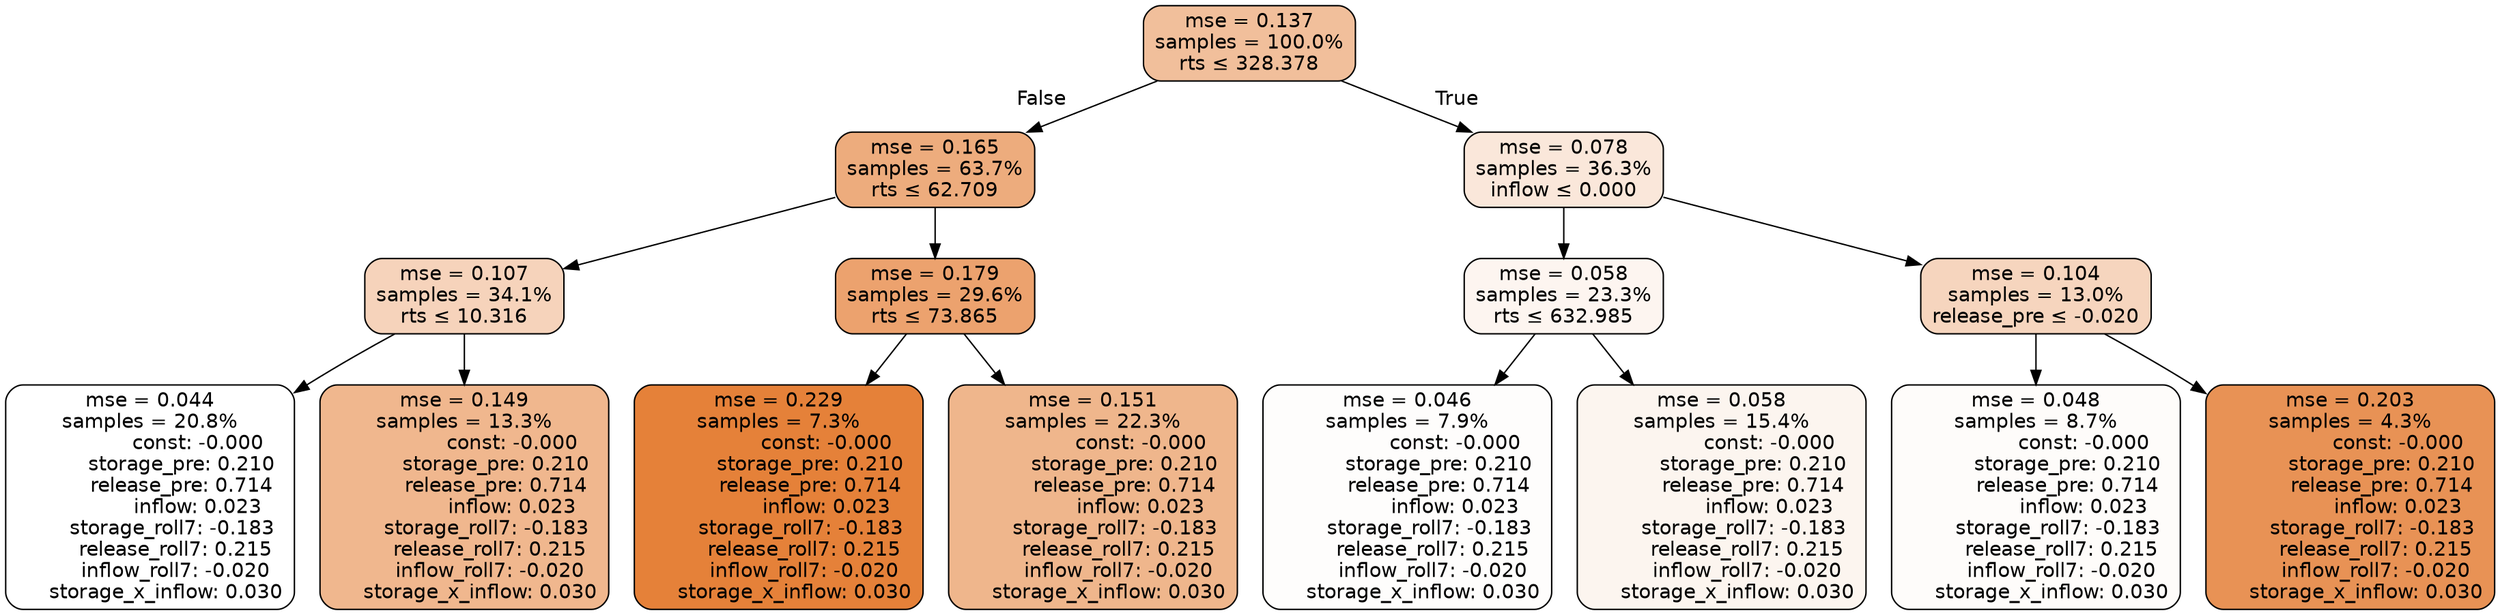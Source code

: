 digraph tree {
node [shape=rectangle, style="filled, rounded", color="black", fontname=helvetica] ;
edge [fontname=helvetica] ;
	"0" [label="mse = 0.137
samples = 100.0%
rts &le; 328.378", fillcolor="#f1bf9b"]
	"1" [label="mse = 0.165
samples = 63.7%
rts &le; 62.709", fillcolor="#edac7d"]
	"2" [label="mse = 0.107
samples = 34.1%
rts &le; 10.316", fillcolor="#f6d3bb"]
	"3" [label="mse = 0.044
samples = 20.8%
               const: -0.000
          storage_pre: 0.210
          release_pre: 0.714
               inflow: 0.023
       storage_roll7: -0.183
        release_roll7: 0.215
        inflow_roll7: -0.020
     storage_x_inflow: 0.030", fillcolor="#ffffff"]
	"4" [label="mse = 0.149
samples = 13.3%
               const: -0.000
          storage_pre: 0.210
          release_pre: 0.714
               inflow: 0.023
       storage_roll7: -0.183
        release_roll7: 0.215
        inflow_roll7: -0.020
     storage_x_inflow: 0.030", fillcolor="#f0b78e"]
	"5" [label="mse = 0.179
samples = 29.6%
rts &le; 73.865", fillcolor="#eca26e"]
	"6" [label="mse = 0.229
samples = 7.3%
               const: -0.000
          storage_pre: 0.210
          release_pre: 0.714
               inflow: 0.023
       storage_roll7: -0.183
        release_roll7: 0.215
        inflow_roll7: -0.020
     storage_x_inflow: 0.030", fillcolor="#e58139"]
	"7" [label="mse = 0.151
samples = 22.3%
               const: -0.000
          storage_pre: 0.210
          release_pre: 0.714
               inflow: 0.023
       storage_roll7: -0.183
        release_roll7: 0.215
        inflow_roll7: -0.020
     storage_x_inflow: 0.030", fillcolor="#efb68c"]
	"8" [label="mse = 0.078
samples = 36.3%
inflow &le; 0.000", fillcolor="#fae7da"]
	"9" [label="mse = 0.058
samples = 23.3%
rts &le; 632.985", fillcolor="#fdf5f0"]
	"10" [label="mse = 0.046
samples = 7.9%
               const: -0.000
          storage_pre: 0.210
          release_pre: 0.714
               inflow: 0.023
       storage_roll7: -0.183
        release_roll7: 0.215
        inflow_roll7: -0.020
     storage_x_inflow: 0.030", fillcolor="#fefdfc"]
	"11" [label="mse = 0.058
samples = 15.4%
               const: -0.000
          storage_pre: 0.210
          release_pre: 0.714
               inflow: 0.023
       storage_roll7: -0.183
        release_roll7: 0.215
        inflow_roll7: -0.020
     storage_x_inflow: 0.030", fillcolor="#fcf5ef"]
	"12" [label="mse = 0.104
samples = 13.0%
release_pre &le; -0.020", fillcolor="#f6d5be"]
	"13" [label="mse = 0.048
samples = 8.7%
               const: -0.000
          storage_pre: 0.210
          release_pre: 0.714
               inflow: 0.023
       storage_roll7: -0.183
        release_roll7: 0.215
        inflow_roll7: -0.020
     storage_x_inflow: 0.030", fillcolor="#fefcfa"]
	"14" [label="mse = 0.203
samples = 4.3%
               const: -0.000
          storage_pre: 0.210
          release_pre: 0.714
               inflow: 0.023
       storage_roll7: -0.183
        release_roll7: 0.215
        inflow_roll7: -0.020
     storage_x_inflow: 0.030", fillcolor="#e89255"]

	"0" -> "1" [labeldistance=2.5, labelangle=45, headlabel="False"]
	"1" -> "2"
	"2" -> "3"
	"2" -> "4"
	"1" -> "5"
	"5" -> "6"
	"5" -> "7"
	"0" -> "8" [labeldistance=2.5, labelangle=-45, headlabel="True"]
	"8" -> "9"
	"9" -> "10"
	"9" -> "11"
	"8" -> "12"
	"12" -> "13"
	"12" -> "14"
}